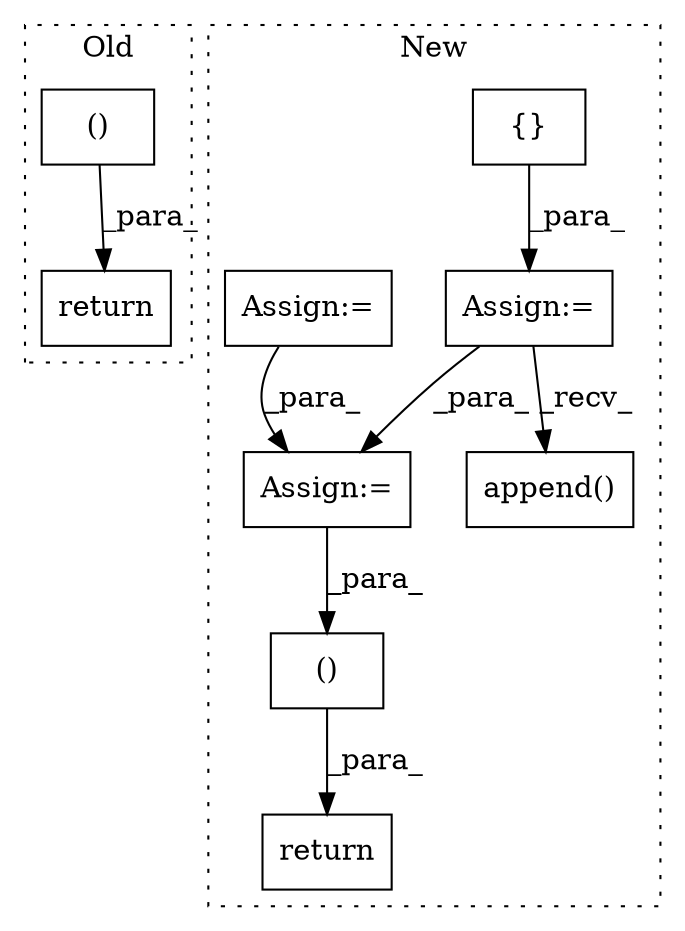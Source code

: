 digraph G {
subgraph cluster0 {
1 [label="return" a="93" s="4168" l="7" shape="box"];
7 [label="()" a="54" s="4179" l="12" shape="box"];
label = "Old";
style="dotted";
}
subgraph cluster1 {
2 [label="{}" a="59" s="3284,3284" l="2,1" shape="box"];
3 [label="return" a="93" s="4311" l="7" shape="box"];
4 [label="Assign:=" a="68" s="3281" l="3" shape="box"];
5 [label="Assign:=" a="68" s="3313" l="3" shape="box"];
6 [label="()" a="54" s="4322" l="8" shape="box"];
8 [label="Assign:=" a="68" s="4295" l="3" shape="box"];
9 [label="append()" a="75" s="3480,3514" l="23,1" shape="box"];
label = "New";
style="dotted";
}
2 -> 4 [label="_para_"];
4 -> 9 [label="_recv_"];
4 -> 8 [label="_para_"];
5 -> 8 [label="_para_"];
6 -> 3 [label="_para_"];
7 -> 1 [label="_para_"];
8 -> 6 [label="_para_"];
}